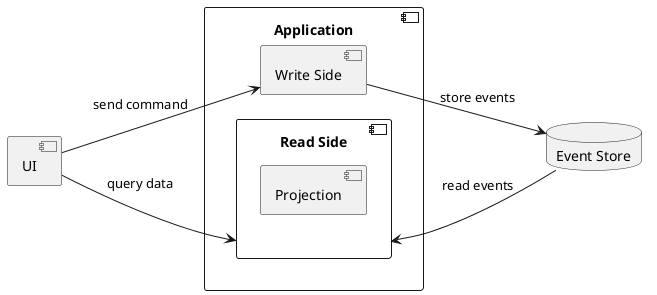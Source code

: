 @startuml

left to right direction
database "Event Store" as ES
[UI] as UI

component "Application" as A {
  [Write Side] as W
  component "Read Side" as R {
    [Projection]
  } 
}

UI -down-> W : send command
UI -down-> R : query data

W -down-> ES : store events 
R <-down- ES : read events


@enduml